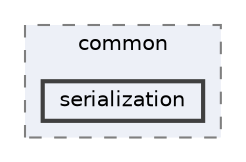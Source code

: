 digraph "/Users/michaelklein/Documents/unorganized/src/common/serialization"
{
 // LATEX_PDF_SIZE
  bgcolor="transparent";
  edge [fontname=Helvetica,fontsize=10,labelfontname=Helvetica,labelfontsize=10];
  node [fontname=Helvetica,fontsize=10,shape=box,height=0.2,width=0.4];
  compound=true
  subgraph clusterdir_fdedb0aba14d44ce9d99bc100e026e6a {
    graph [ bgcolor="#edf0f7", pencolor="grey50", label="common", fontname=Helvetica,fontsize=10 style="filled,dashed", URL="dir_fdedb0aba14d44ce9d99bc100e026e6a.html",tooltip=""]
  dir_4e6c883d8b666a44f8755f2472895d27 [label="serialization", fillcolor="#edf0f7", color="grey25", style="filled,bold", URL="dir_4e6c883d8b666a44f8755f2472895d27.html",tooltip=""];
  }
}
